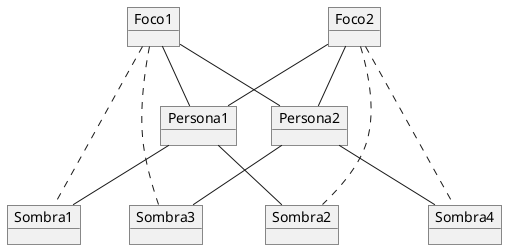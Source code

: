 @startuml
object Foco1
object Foco2
object Persona1
object Persona2
object Sombra1
object Sombra2
object Sombra3
object Sombra4

Foco1 -- Persona1
Foco2 -- Persona1
Foco1 -- Persona2
Foco2 -- Persona2
Persona1 -- Sombra1
Persona1 -- Sombra2
Persona2 -- Sombra3
Persona2 -- Sombra4
Foco1 .. Sombra1
Foco2 .. Sombra2
Foco1 .. Sombra3
Foco2 .. Sombra4
@enduml
